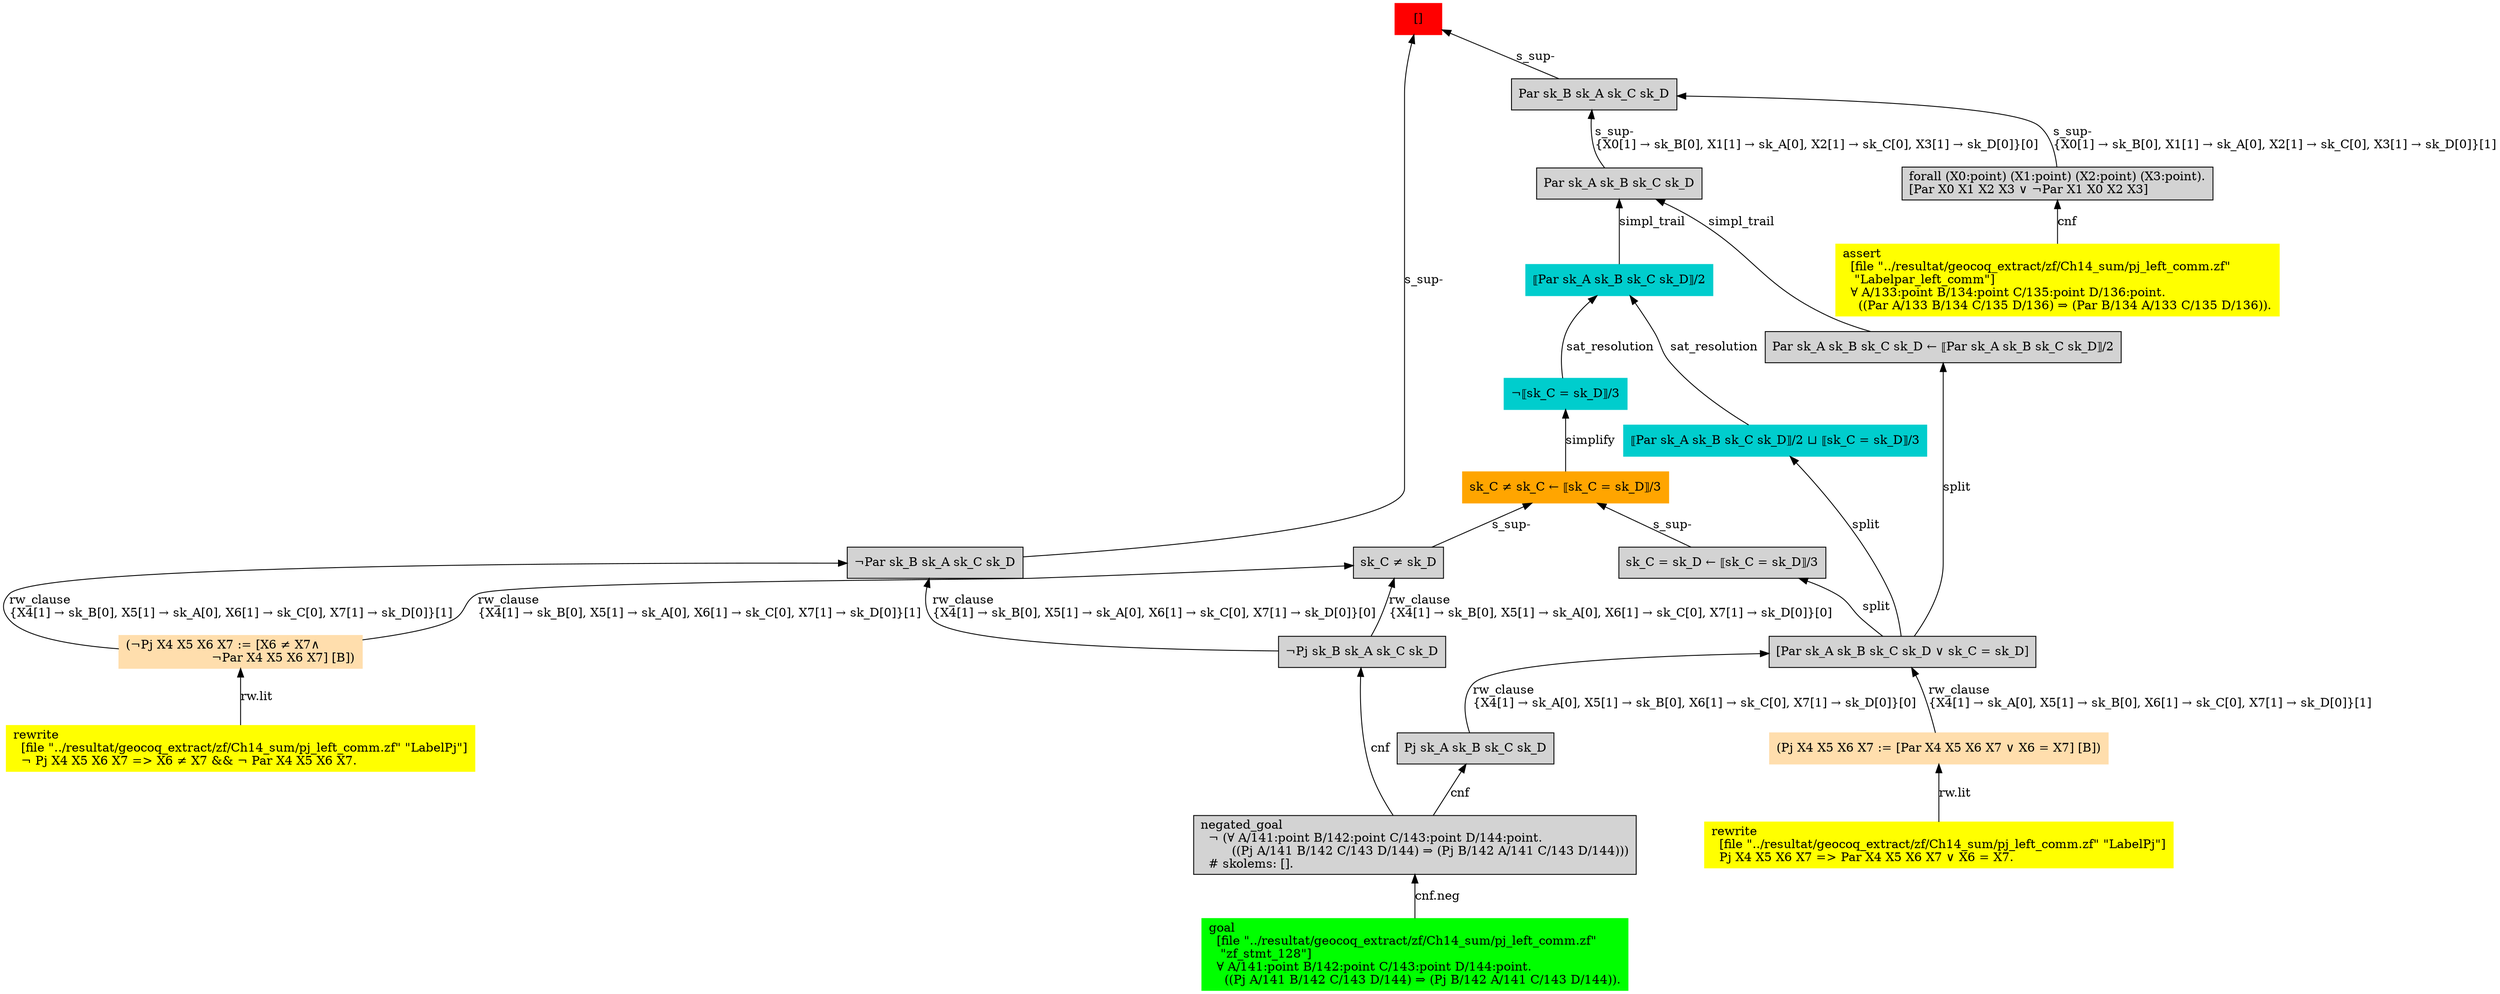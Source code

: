digraph "unsat_graph" {
  vertex_0 [color=red, label="[]", shape=box, style=filled];
  vertex_0 -> vertex_1 [label="s_sup-\l", dir="back"];
  vertex_1 [shape=box, label="¬Par sk_B sk_A sk_C sk_D\l", style=filled];
  vertex_1 -> vertex_2 [label="rw_clause\l\{X4[1] → sk_B[0], X5[1] → sk_A[0], X6[1] → sk_C[0], X7[1] → sk_D[0]\}[1]\l", dir="back"];
  vertex_2 [color=navajowhite, shape=box, label="(¬Pj X4 X5 X6 X7 := [X6 ≠ X7∧\l                      ¬Par X4 X5 X6 X7] [B])\l", style=filled];
  vertex_2 -> vertex_3 [label="rw.lit", dir="back"];
  vertex_3 [color=yellow, shape=box, label="rewrite\l  [file \"../resultat/geocoq_extract/zf/Ch14_sum/pj_left_comm.zf\" \"LabelPj\"]\l  ¬ Pj X4 X5 X6 X7 =\> X6 ≠ X7 && ¬ Par X4 X5 X6 X7.\l", style=filled];
  vertex_1 -> vertex_4 [label="rw_clause\l\{X4[1] → sk_B[0], X5[1] → sk_A[0], X6[1] → sk_C[0], X7[1] → sk_D[0]\}[0]\l", dir="back"];
  vertex_4 [shape=box, label="¬Pj sk_B sk_A sk_C sk_D\l", style=filled];
  vertex_4 -> vertex_5 [label="cnf", dir="back"];
  vertex_5 [shape=box, label="negated_goal\l  ¬ (∀ A/141:point B/142:point C/143:point D/144:point.\l        ((Pj A/141 B/142 C/143 D/144) ⇒ (Pj B/142 A/141 C/143 D/144)))\l  # skolems: [].\l", style=filled];
  vertex_5 -> vertex_6 [label="cnf.neg", dir="back"];
  vertex_6 [color=green, shape=box, label="goal\l  [file \"../resultat/geocoq_extract/zf/Ch14_sum/pj_left_comm.zf\" \l   \"zf_stmt_128\"]\l  ∀ A/141:point B/142:point C/143:point D/144:point.\l    ((Pj A/141 B/142 C/143 D/144) ⇒ (Pj B/142 A/141 C/143 D/144)).\l", style=filled];
  vertex_0 -> vertex_7 [label="s_sup-\l", dir="back"];
  vertex_7 [shape=box, label="Par sk_B sk_A sk_C sk_D\l", style=filled];
  vertex_7 -> vertex_8 [label="s_sup-\l\{X0[1] → sk_B[0], X1[1] → sk_A[0], X2[1] → sk_C[0], X3[1] → sk_D[0]\}[1]\l", dir="back"];
  vertex_8 [shape=box, label="forall (X0:point) (X1:point) (X2:point) (X3:point).\l[Par X0 X1 X2 X3 ∨ ¬Par X1 X0 X2 X3]\l", style=filled];
  vertex_8 -> vertex_9 [label="cnf", dir="back"];
  vertex_9 [color=yellow, shape=box, label="assert\l  [file \"../resultat/geocoq_extract/zf/Ch14_sum/pj_left_comm.zf\" \l   \"Labelpar_left_comm\"]\l  ∀ A/133:point B/134:point C/135:point D/136:point.\l    ((Par A/133 B/134 C/135 D/136) ⇒ (Par B/134 A/133 C/135 D/136)).\l", style=filled];
  vertex_7 -> vertex_10 [label="s_sup-\l\{X0[1] → sk_B[0], X1[1] → sk_A[0], X2[1] → sk_C[0], X3[1] → sk_D[0]\}[0]\l", dir="back"];
  vertex_10 [shape=box, label="Par sk_A sk_B sk_C sk_D\l", style=filled];
  vertex_10 -> vertex_11 [label="simpl_trail", dir="back"];
  vertex_11 [color=cyan3, shape=box, label="⟦Par sk_A sk_B sk_C sk_D⟧/2\l", style=filled];
  vertex_11 -> vertex_12 [label="sat_resolution", dir="back"];
  vertex_12 [color=cyan3, shape=box, label="¬⟦sk_C = sk_D⟧/3\l", style=filled];
  vertex_12 -> vertex_13 [label="simplify", dir="back"];
  vertex_13 [color=orange, shape=box, label="sk_C ≠ sk_C ← ⟦sk_C = sk_D⟧/3\l", style=filled];
  vertex_13 -> vertex_14 [label="s_sup-\l", dir="back"];
  vertex_14 [shape=box, label="sk_C ≠ sk_D\l", style=filled];
  vertex_14 -> vertex_2 [label="rw_clause\l\{X4[1] → sk_B[0], X5[1] → sk_A[0], X6[1] → sk_C[0], X7[1] → sk_D[0]\}[1]\l", dir="back"];
  vertex_14 -> vertex_4 [label="rw_clause\l\{X4[1] → sk_B[0], X5[1] → sk_A[0], X6[1] → sk_C[0], X7[1] → sk_D[0]\}[0]\l", dir="back"];
  vertex_13 -> vertex_15 [label="s_sup-\l", dir="back"];
  vertex_15 [shape=box, label="sk_C = sk_D ← ⟦sk_C = sk_D⟧/3\l", style=filled];
  vertex_15 -> vertex_16 [label="split", dir="back"];
  vertex_16 [shape=box, label="[Par sk_A sk_B sk_C sk_D ∨ sk_C = sk_D]\l", style=filled];
  vertex_16 -> vertex_17 [label="rw_clause\l\{X4[1] → sk_A[0], X5[1] → sk_B[0], X6[1] → sk_C[0], X7[1] → sk_D[0]\}[1]\l", dir="back"];
  vertex_17 [color=navajowhite, shape=box, label="(Pj X4 X5 X6 X7 := [Par X4 X5 X6 X7 ∨ X6 = X7] [B])\l", style=filled];
  vertex_17 -> vertex_18 [label="rw.lit", dir="back"];
  vertex_18 [color=yellow, shape=box, label="rewrite\l  [file \"../resultat/geocoq_extract/zf/Ch14_sum/pj_left_comm.zf\" \"LabelPj\"]\l  Pj X4 X5 X6 X7 =\> Par X4 X5 X6 X7 ∨ X6 = X7.\l", style=filled];
  vertex_16 -> vertex_19 [label="rw_clause\l\{X4[1] → sk_A[0], X5[1] → sk_B[0], X6[1] → sk_C[0], X7[1] → sk_D[0]\}[0]\l", dir="back"];
  vertex_19 [shape=box, label="Pj sk_A sk_B sk_C sk_D\l", style=filled];
  vertex_19 -> vertex_5 [label="cnf", dir="back"];
  vertex_11 -> vertex_20 [label="sat_resolution", dir="back"];
  vertex_20 [color=cyan3, shape=box, label="⟦Par sk_A sk_B sk_C sk_D⟧/2 ⊔ ⟦sk_C = sk_D⟧/3\l", style=filled];
  vertex_20 -> vertex_16 [label="split", dir="back"];
  vertex_10 -> vertex_21 [label="simpl_trail", dir="back"];
  vertex_21 [shape=box, label="Par sk_A sk_B sk_C sk_D ← ⟦Par sk_A sk_B sk_C sk_D⟧/2\l", style=filled];
  vertex_21 -> vertex_16 [label="split", dir="back"];
  }


